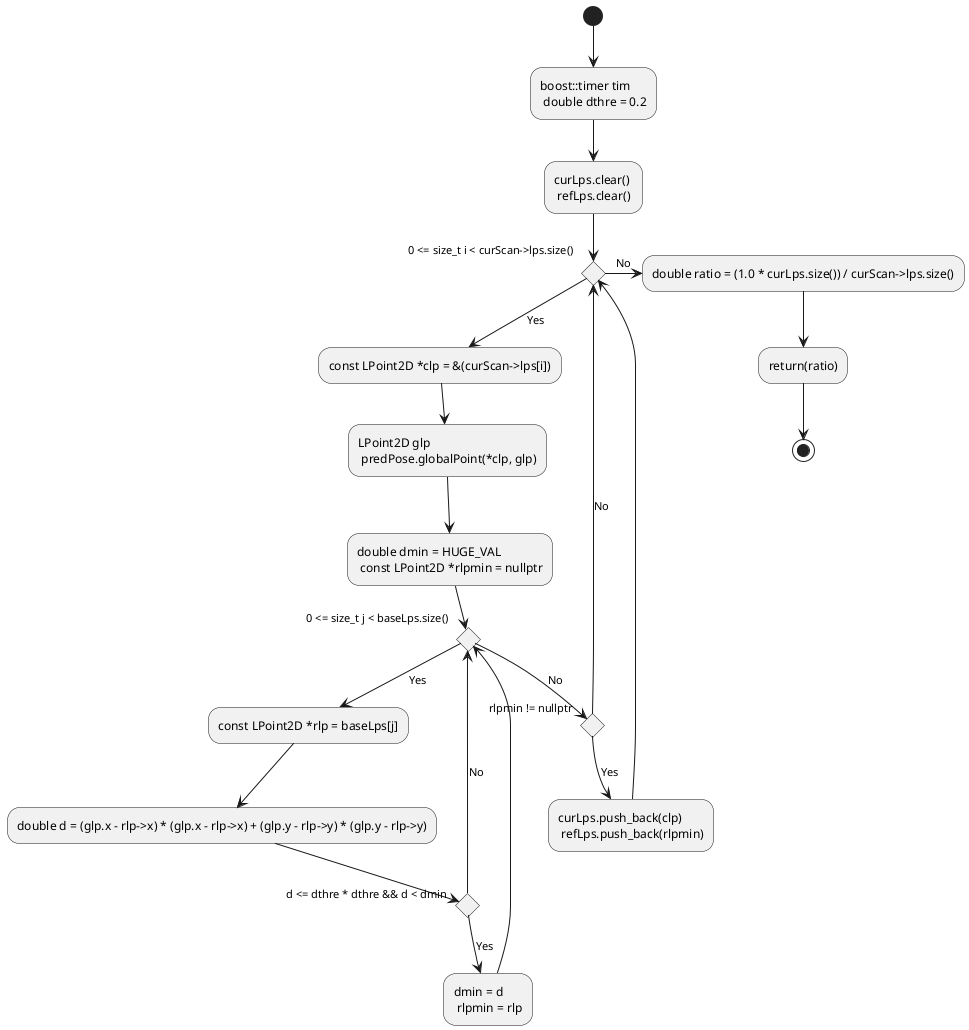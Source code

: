 @startuml

/'
    find correspondence point to each current scan point from baseLps
    input1: const Scan2D *curScan
    input2: const Pose2D &predPose
    return double correspondence ratio
'/

(*) --> "boost::timer tim \n double dthre = 0.2"
--> "curLps.clear() \n refLps.clear()"
--> if "0 <= size_t i < curScan->lps.size()" as judge_i then
        --> [Yes] "const LPoint2D *clp = &(curScan->lps[i])"
        --> "LPoint2D glp \n predPose.globalPoint(*clp, glp)"
        --> "double dmin = HUGE_VAL \n const LPoint2D *rlpmin = nullptr"
        --> if "0 <= size_t j < baseLps.size()" as judge_j then
                --> [Yes] "const LPoint2D *rlp = baseLps[j]"
                --> "double d = (glp.x - rlp->x) * (glp.x - rlp->x) + (glp.y - rlp->y) * (glp.y - rlp->y)"
                --> if "d <= dthre * dthre && d < dmin"
                        --> [Yes] "dmin = d \n rlpmin = rlp"
                        --> judge_j
                    else
                        --> [No] judge_j
            else
                judge_j --> [No] if "rlpmin != nullptr" as judge_min then
                --> [Yes] "curLps.push_back(clp) \n refLps.push_back(rlpmin)"
                --> judge_i
                judge_min --> [No] judge_i
    else
        judge_i -> [No] "double ratio = (1.0 * curLps.size()) / curScan->lps.size()"
        --> "return(ratio)"
        --> (*)

@enduml